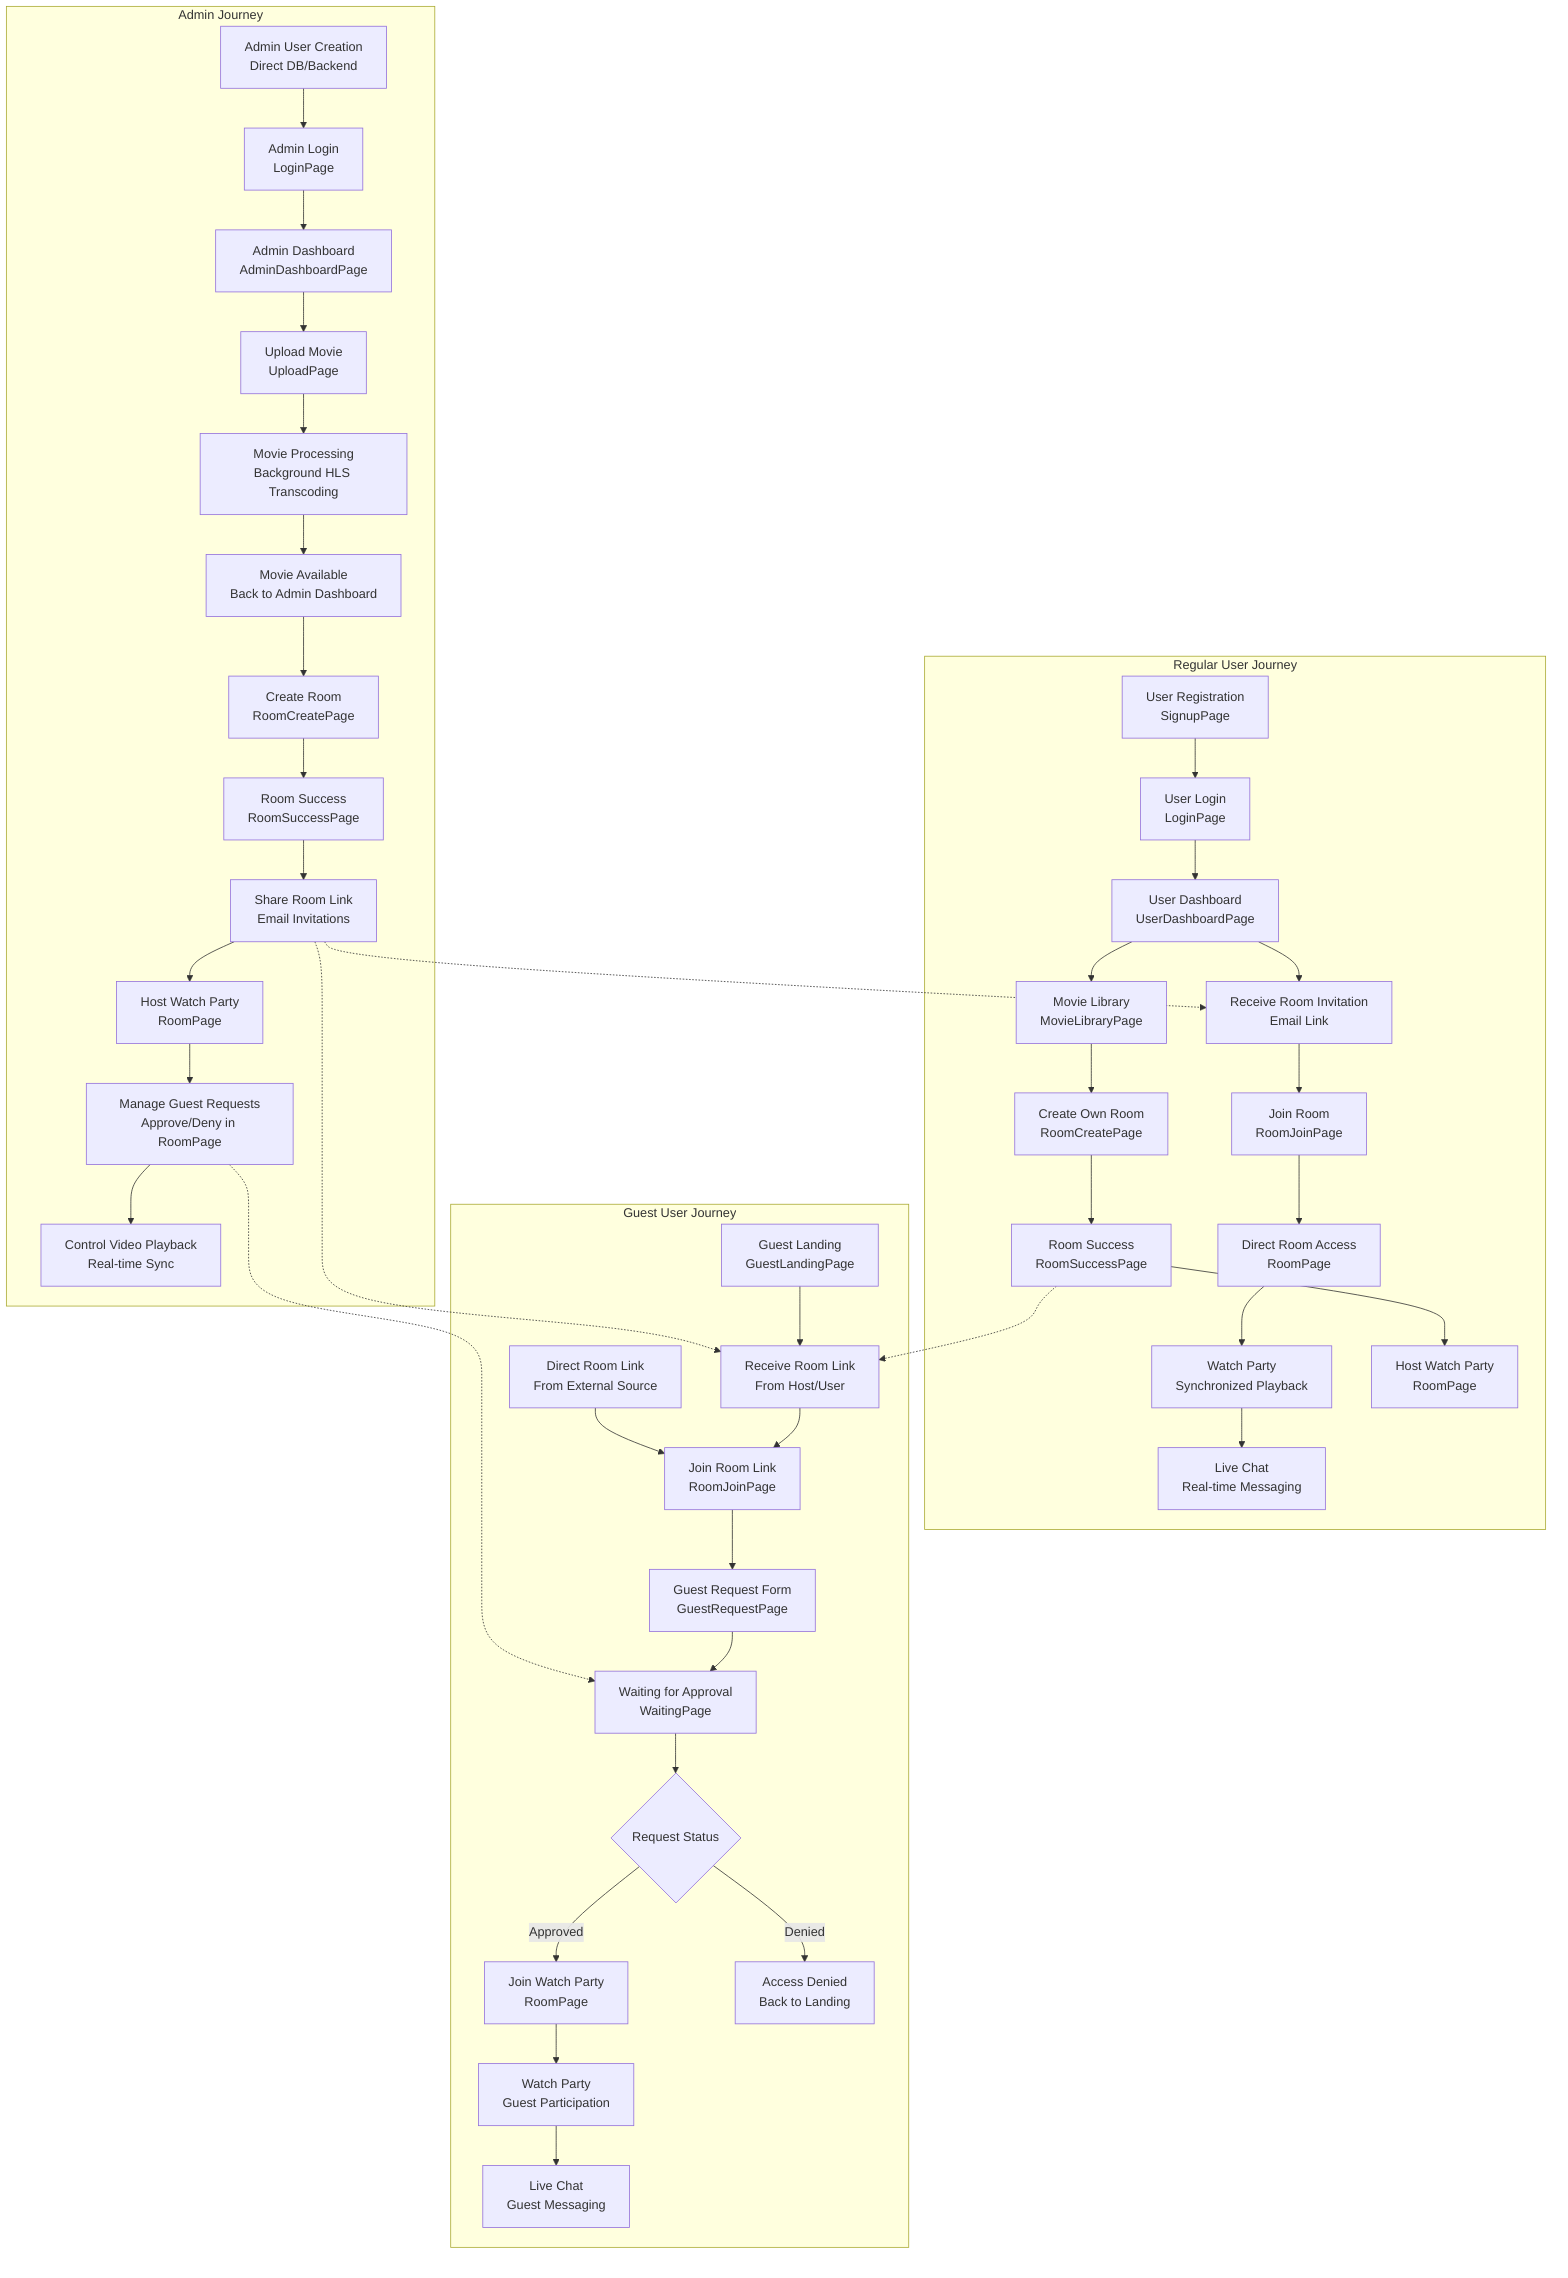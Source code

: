 graph TD
    subgraph "Admin Journey"
        A1[Admin User Creation<br/>Direct DB/Backend] --> A2[Admin Login<br/>LoginPage]
        A2 --> A3[Admin Dashboard<br/>AdminDashboardPage]
        A3 --> A4[Upload Movie<br/>UploadPage]
        A4 --> A5[Movie Processing<br/>Background HLS Transcoding]
        A5 --> A6[Movie Available<br/>Back to Admin Dashboard]
        A6 --> A7[Create Room<br/>RoomCreatePage]
        A7 --> A8[Room Success<br/>RoomSuccessPage]
        A8 --> A9[Share Room Link<br/>Email Invitations]
        A9 --> A10[Host Watch Party<br/>RoomPage]
        A10 --> A11[Manage Guest Requests<br/>Approve/Deny in RoomPage]
        A11 --> A12[Control Video Playback<br/>Real-time Sync]
    end

    subgraph "Regular User Journey"
        U1[User Registration<br/>SignupPage] --> U2[User Login<br/>LoginPage]
        U2 --> U3[User Dashboard<br/>UserDashboardPage]
        U3 --> U4[Receive Room Invitation<br/>Email Link]
        U4 --> U5[Join Room<br/>RoomJoinPage]
        U5 --> U6[Direct Room Access<br/>RoomPage]
        U6 --> U7[Watch Party<br/>Synchronized Playback]
        U7 --> U8[Live Chat<br/>Real-time Messaging]
        
        U3 --> U9[Movie Library<br/>MovieLibraryPage]
        U9 --> U10[Create Own Room<br/>RoomCreatePage]
        U10 --> U11[Room Success<br/>RoomSuccessPage]
        U11 --> U12[Host Watch Party<br/>RoomPage]
    end

    subgraph "Guest User Journey"
        G1[Guest Landing<br/>GuestLandingPage] --> G2[Receive Room Link<br/>From Host/User]
        G2 --> G3[Join Room Link<br/>RoomJoinPage]
        G3 --> G4[Guest Request Form<br/>GuestRequestPage]
        G4 --> G5[Waiting for Approval<br/>WaitingPage]
        G5 --> G6{Request Status}
        G6 -->|Approved| G7[Join Watch Party<br/>RoomPage]
        G6 -->|Denied| G8[Access Denied<br/>Back to Landing]
        G7 --> G9[Watch Party<br/>Guest Participation]
        G9 --> G10[Live Chat<br/>Guest Messaging]
        
        G11[Direct Room Link<br/>From External Source] --> G3
    end

    A9 -.-> U4
    A9 -.-> G2
    A11 -.-> G5
    U11 -.-> G2